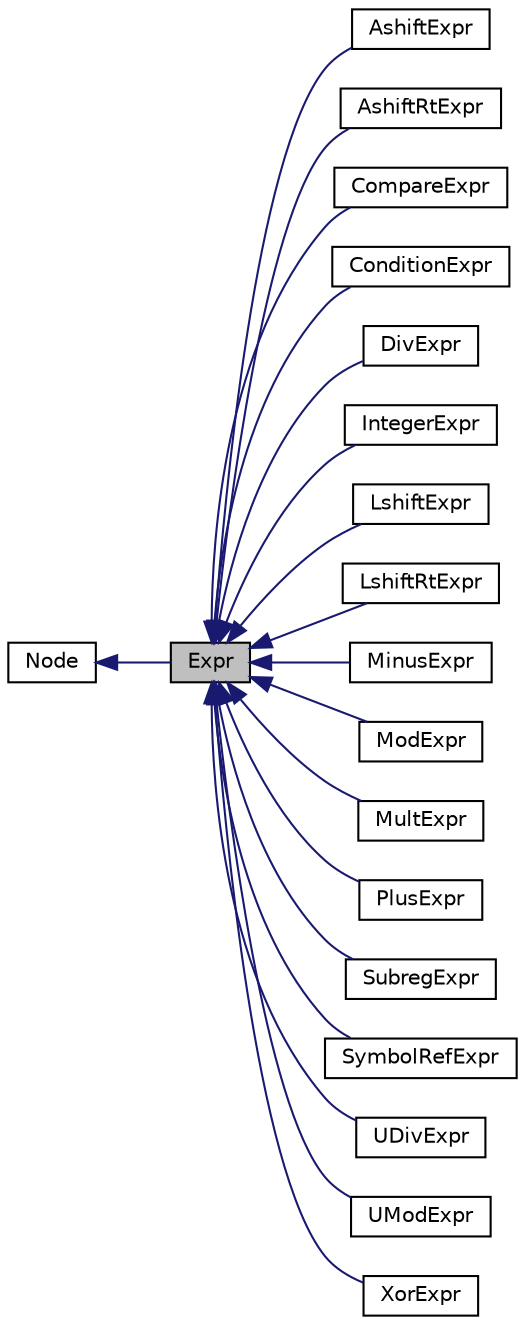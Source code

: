 digraph "Expr"
{
  edge [fontname="Helvetica",fontsize="10",labelfontname="Helvetica",labelfontsize="10"];
  node [fontname="Helvetica",fontsize="10",shape=record];
  rankdir="LR";
  Node0 [label="Expr",height=0.2,width=0.4,color="black", fillcolor="grey75", style="filled", fontcolor="black"];
  Node1 -> Node0 [dir="back",color="midnightblue",fontsize="10",style="solid",fontname="Helvetica"];
  Node1 [label="Node",height=0.2,width=0.4,color="black", fillcolor="white", style="filled",URL="$class_node.html"];
  Node0 -> Node2 [dir="back",color="midnightblue",fontsize="10",style="solid",fontname="Helvetica"];
  Node2 [label="AshiftExpr",height=0.2,width=0.4,color="black", fillcolor="white", style="filled",URL="$class_ashift_expr.html"];
  Node0 -> Node3 [dir="back",color="midnightblue",fontsize="10",style="solid",fontname="Helvetica"];
  Node3 [label="AshiftRtExpr",height=0.2,width=0.4,color="black", fillcolor="white", style="filled",URL="$class_ashift_rt_expr.html"];
  Node0 -> Node4 [dir="back",color="midnightblue",fontsize="10",style="solid",fontname="Helvetica"];
  Node4 [label="CompareExpr",height=0.2,width=0.4,color="black", fillcolor="white", style="filled",URL="$class_compare_expr.html"];
  Node0 -> Node5 [dir="back",color="midnightblue",fontsize="10",style="solid",fontname="Helvetica"];
  Node5 [label="ConditionExpr",height=0.2,width=0.4,color="black", fillcolor="white", style="filled",URL="$class_condition_expr.html"];
  Node0 -> Node6 [dir="back",color="midnightblue",fontsize="10",style="solid",fontname="Helvetica"];
  Node6 [label="DivExpr",height=0.2,width=0.4,color="black", fillcolor="white", style="filled",URL="$class_div_expr.html"];
  Node0 -> Node7 [dir="back",color="midnightblue",fontsize="10",style="solid",fontname="Helvetica"];
  Node7 [label="IntegerExpr",height=0.2,width=0.4,color="black", fillcolor="white", style="filled",URL="$class_integer_expr.html"];
  Node0 -> Node8 [dir="back",color="midnightblue",fontsize="10",style="solid",fontname="Helvetica"];
  Node8 [label="LshiftExpr",height=0.2,width=0.4,color="black", fillcolor="white", style="filled",URL="$class_lshift_expr.html"];
  Node0 -> Node9 [dir="back",color="midnightblue",fontsize="10",style="solid",fontname="Helvetica"];
  Node9 [label="LshiftRtExpr",height=0.2,width=0.4,color="black", fillcolor="white", style="filled",URL="$class_lshift_rt_expr.html"];
  Node0 -> Node10 [dir="back",color="midnightblue",fontsize="10",style="solid",fontname="Helvetica"];
  Node10 [label="MinusExpr",height=0.2,width=0.4,color="black", fillcolor="white", style="filled",URL="$class_minus_expr.html"];
  Node0 -> Node11 [dir="back",color="midnightblue",fontsize="10",style="solid",fontname="Helvetica"];
  Node11 [label="ModExpr",height=0.2,width=0.4,color="black", fillcolor="white", style="filled",URL="$class_mod_expr.html"];
  Node0 -> Node12 [dir="back",color="midnightblue",fontsize="10",style="solid",fontname="Helvetica"];
  Node12 [label="MultExpr",height=0.2,width=0.4,color="black", fillcolor="white", style="filled",URL="$class_mult_expr.html"];
  Node0 -> Node13 [dir="back",color="midnightblue",fontsize="10",style="solid",fontname="Helvetica"];
  Node13 [label="PlusExpr",height=0.2,width=0.4,color="black", fillcolor="white", style="filled",URL="$class_plus_expr.html"];
  Node0 -> Node14 [dir="back",color="midnightblue",fontsize="10",style="solid",fontname="Helvetica"];
  Node14 [label="SubregExpr",height=0.2,width=0.4,color="black", fillcolor="white", style="filled",URL="$class_subreg_expr.html"];
  Node0 -> Node15 [dir="back",color="midnightblue",fontsize="10",style="solid",fontname="Helvetica"];
  Node15 [label="SymbolRefExpr",height=0.2,width=0.4,color="black", fillcolor="white", style="filled",URL="$class_symbol_ref_expr.html"];
  Node0 -> Node16 [dir="back",color="midnightblue",fontsize="10",style="solid",fontname="Helvetica"];
  Node16 [label="UDivExpr",height=0.2,width=0.4,color="black", fillcolor="white", style="filled",URL="$class_u_div_expr.html"];
  Node0 -> Node17 [dir="back",color="midnightblue",fontsize="10",style="solid",fontname="Helvetica"];
  Node17 [label="UModExpr",height=0.2,width=0.4,color="black", fillcolor="white", style="filled",URL="$class_u_mod_expr.html"];
  Node0 -> Node18 [dir="back",color="midnightblue",fontsize="10",style="solid",fontname="Helvetica"];
  Node18 [label="XorExpr",height=0.2,width=0.4,color="black", fillcolor="white", style="filled",URL="$class_xor_expr.html"];
}
